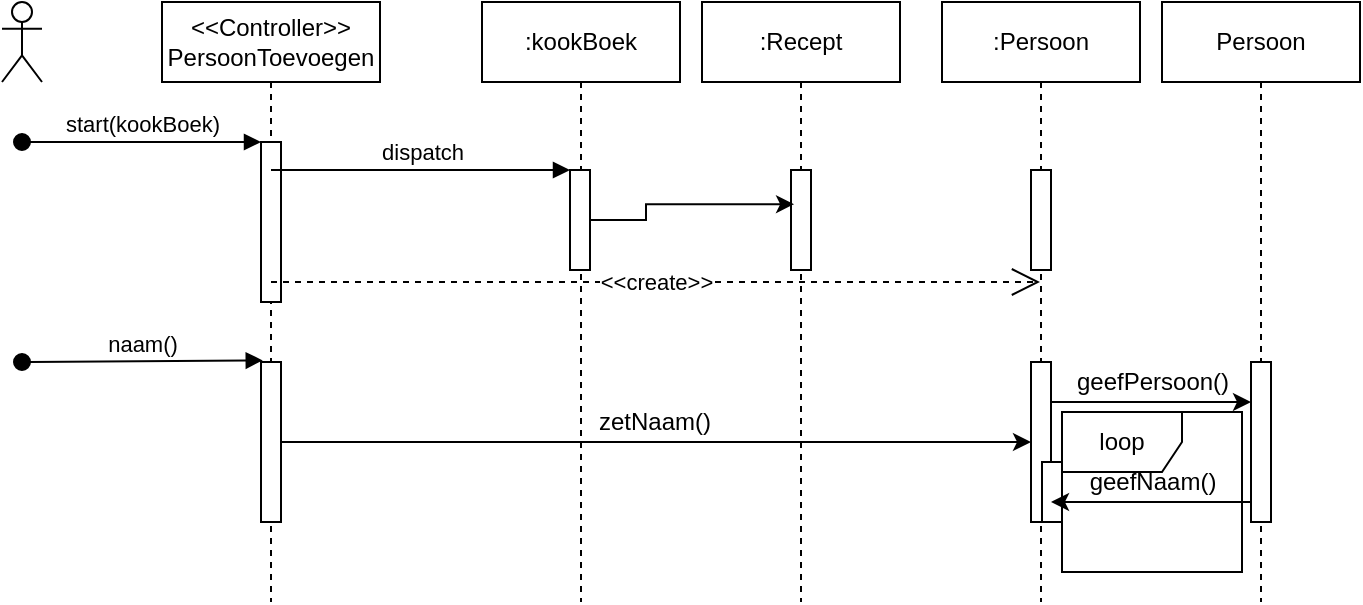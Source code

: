 <mxfile version="12.6.5" type="device"><diagram id="SwICjGGBF-LcS0JFzuy-" name="Page-1"><mxGraphModel dx="981" dy="567" grid="1" gridSize="10" guides="1" tooltips="1" connect="1" arrows="1" fold="1" page="1" pageScale="1" pageWidth="827" pageHeight="1169" math="0" shadow="0"><root><mxCell id="0"/><mxCell id="1" parent="0"/><mxCell id="4HIUlOOVO7TMnIyUoj1g-5" value=":kookBoek" style="shape=umlLifeline;perimeter=lifelinePerimeter;whiteSpace=wrap;html=1;container=1;collapsible=0;recursiveResize=0;outlineConnect=0;" vertex="1" parent="1"><mxGeometry x="270" y="40" width="99" height="300" as="geometry"/></mxCell><mxCell id="4HIUlOOVO7TMnIyUoj1g-17" value="" style="html=1;points=[];perimeter=orthogonalPerimeter;" vertex="1" parent="4HIUlOOVO7TMnIyUoj1g-5"><mxGeometry x="44" y="84" width="10" height="50" as="geometry"/></mxCell><mxCell id="4HIUlOOVO7TMnIyUoj1g-6" value=":Recept" style="shape=umlLifeline;perimeter=lifelinePerimeter;whiteSpace=wrap;html=1;container=1;collapsible=0;recursiveResize=0;outlineConnect=0;" vertex="1" parent="1"><mxGeometry x="380" y="40" width="99" height="300" as="geometry"/></mxCell><mxCell id="4HIUlOOVO7TMnIyUoj1g-20" value="" style="html=1;points=[];perimeter=orthogonalPerimeter;" vertex="1" parent="4HIUlOOVO7TMnIyUoj1g-6"><mxGeometry x="44.5" y="84" width="10" height="50" as="geometry"/></mxCell><mxCell id="4HIUlOOVO7TMnIyUoj1g-7" value="&amp;lt;&amp;lt;Controller&amp;gt;&amp;gt;&lt;br&gt;PersoonToevoegen" style="shape=umlLifeline;perimeter=lifelinePerimeter;whiteSpace=wrap;html=1;container=1;collapsible=0;recursiveResize=0;outlineConnect=0;" vertex="1" parent="1"><mxGeometry x="110" y="40" width="109" height="300" as="geometry"/></mxCell><mxCell id="4HIUlOOVO7TMnIyUoj1g-15" value="" style="html=1;points=[];perimeter=orthogonalPerimeter;" vertex="1" parent="4HIUlOOVO7TMnIyUoj1g-7"><mxGeometry x="49.5" y="70" width="10" height="80" as="geometry"/></mxCell><mxCell id="4HIUlOOVO7TMnIyUoj1g-29" value="" style="html=1;points=[];perimeter=orthogonalPerimeter;" vertex="1" parent="4HIUlOOVO7TMnIyUoj1g-7"><mxGeometry x="49.5" y="180" width="10" height="80" as="geometry"/></mxCell><mxCell id="4HIUlOOVO7TMnIyUoj1g-8" value="" style="shape=umlActor;verticalLabelPosition=bottom;labelBackgroundColor=#ffffff;verticalAlign=top;html=1;" vertex="1" parent="1"><mxGeometry x="30" y="40" width="20" height="40" as="geometry"/></mxCell><mxCell id="4HIUlOOVO7TMnIyUoj1g-16" value="start(kookBoek)" style="html=1;verticalAlign=bottom;startArrow=oval;endArrow=block;startSize=8;" edge="1" target="4HIUlOOVO7TMnIyUoj1g-15" parent="1"><mxGeometry relative="1" as="geometry"><mxPoint x="40" y="110" as="sourcePoint"/></mxGeometry></mxCell><mxCell id="4HIUlOOVO7TMnIyUoj1g-18" value="dispatch" style="html=1;verticalAlign=bottom;endArrow=block;entryX=0;entryY=0;" edge="1" target="4HIUlOOVO7TMnIyUoj1g-17" parent="1" source="4HIUlOOVO7TMnIyUoj1g-7"><mxGeometry relative="1" as="geometry"><mxPoint x="244" y="94" as="sourcePoint"/></mxGeometry></mxCell><mxCell id="4HIUlOOVO7TMnIyUoj1g-24" value="" style="edgeStyle=orthogonalEdgeStyle;rounded=0;orthogonalLoop=1;jettySize=auto;html=1;entryX=0.465;entryY=0.337;entryDx=0;entryDy=0;entryPerimeter=0;" edge="1" parent="1" source="4HIUlOOVO7TMnIyUoj1g-17" target="4HIUlOOVO7TMnIyUoj1g-6"><mxGeometry relative="1" as="geometry"/></mxCell><mxCell id="4HIUlOOVO7TMnIyUoj1g-25" value=":Persoon" style="shape=umlLifeline;perimeter=lifelinePerimeter;whiteSpace=wrap;html=1;container=1;collapsible=0;recursiveResize=0;outlineConnect=0;" vertex="1" parent="1"><mxGeometry x="500" y="40" width="99" height="300" as="geometry"/></mxCell><mxCell id="4HIUlOOVO7TMnIyUoj1g-26" value="" style="html=1;points=[];perimeter=orthogonalPerimeter;" vertex="1" parent="4HIUlOOVO7TMnIyUoj1g-25"><mxGeometry x="44.5" y="84" width="10" height="50" as="geometry"/></mxCell><mxCell id="4HIUlOOVO7TMnIyUoj1g-30" value="" style="html=1;points=[];perimeter=orthogonalPerimeter;" vertex="1" parent="4HIUlOOVO7TMnIyUoj1g-25"><mxGeometry x="44.5" y="180" width="10" height="80" as="geometry"/></mxCell><mxCell id="4HIUlOOVO7TMnIyUoj1g-27" value="&amp;lt;&amp;lt;create&amp;gt;&amp;gt;" style="endArrow=open;endSize=12;dashed=1;html=1;" edge="1" parent="1" source="4HIUlOOVO7TMnIyUoj1g-7" target="4HIUlOOVO7TMnIyUoj1g-25"><mxGeometry width="160" relative="1" as="geometry"><mxPoint x="220" y="240" as="sourcePoint"/><mxPoint x="380" y="240" as="targetPoint"/><Array as="points"><mxPoint x="200" y="180"/></Array></mxGeometry></mxCell><mxCell id="4HIUlOOVO7TMnIyUoj1g-28" value="naam()" style="html=1;verticalAlign=bottom;startArrow=oval;endArrow=block;startSize=8;entryX=0.088;entryY=-0.01;entryDx=0;entryDy=0;entryPerimeter=0;" edge="1" parent="1" target="4HIUlOOVO7TMnIyUoj1g-29"><mxGeometry relative="1" as="geometry"><mxPoint x="40.0" y="220" as="sourcePoint"/><mxPoint x="140" y="220" as="targetPoint"/></mxGeometry></mxCell><mxCell id="4HIUlOOVO7TMnIyUoj1g-31" value="" style="edgeStyle=orthogonalEdgeStyle;rounded=0;orthogonalLoop=1;jettySize=auto;html=1;" edge="1" parent="1" source="4HIUlOOVO7TMnIyUoj1g-29" target="4HIUlOOVO7TMnIyUoj1g-30"><mxGeometry relative="1" as="geometry"/></mxCell><mxCell id="4HIUlOOVO7TMnIyUoj1g-33" value="zetNaam()" style="text;html=1;align=center;verticalAlign=middle;resizable=0;points=[];autosize=1;" vertex="1" parent="1"><mxGeometry x="321" y="240" width="70" height="20" as="geometry"/></mxCell><mxCell id="4HIUlOOVO7TMnIyUoj1g-34" value="Persoon" style="shape=umlLifeline;perimeter=lifelinePerimeter;whiteSpace=wrap;html=1;container=1;collapsible=0;recursiveResize=0;outlineConnect=0;" vertex="1" parent="1"><mxGeometry x="610" y="40" width="99" height="300" as="geometry"/></mxCell><mxCell id="4HIUlOOVO7TMnIyUoj1g-37" value="" style="html=1;points=[];perimeter=orthogonalPerimeter;" vertex="1" parent="4HIUlOOVO7TMnIyUoj1g-34"><mxGeometry x="44.5" y="180" width="10" height="80" as="geometry"/></mxCell><mxCell id="4HIUlOOVO7TMnIyUoj1g-38" value="" style="edgeStyle=orthogonalEdgeStyle;rounded=0;orthogonalLoop=1;jettySize=auto;html=1;" edge="1" parent="1" source="4HIUlOOVO7TMnIyUoj1g-30" target="4HIUlOOVO7TMnIyUoj1g-37"><mxGeometry relative="1" as="geometry"><Array as="points"><mxPoint x="610" y="240"/><mxPoint x="610" y="240"/></Array></mxGeometry></mxCell><mxCell id="4HIUlOOVO7TMnIyUoj1g-39" value="geefPersoon()" style="text;html=1;align=center;verticalAlign=middle;resizable=0;points=[];autosize=1;" vertex="1" parent="1"><mxGeometry x="560" y="220" width="90" height="20" as="geometry"/></mxCell><mxCell id="4HIUlOOVO7TMnIyUoj1g-43" value="geefNaam()" style="text;html=1;align=center;verticalAlign=middle;resizable=0;points=[];autosize=1;" vertex="1" parent="1"><mxGeometry x="565" y="270" width="80" height="20" as="geometry"/></mxCell><mxCell id="4HIUlOOVO7TMnIyUoj1g-44" value="loop" style="shape=umlFrame;whiteSpace=wrap;html=1;" vertex="1" parent="1"><mxGeometry x="560" y="245" width="90" height="80" as="geometry"/></mxCell><mxCell id="4HIUlOOVO7TMnIyUoj1g-45" value="" style="html=1;points=[];perimeter=orthogonalPerimeter;" vertex="1" parent="1"><mxGeometry x="550" y="270" width="10" height="30" as="geometry"/></mxCell><mxCell id="4HIUlOOVO7TMnIyUoj1g-42" style="edgeStyle=orthogonalEdgeStyle;rounded=0;orthogonalLoop=1;jettySize=auto;html=1;" edge="1" parent="1" source="4HIUlOOVO7TMnIyUoj1g-37" target="4HIUlOOVO7TMnIyUoj1g-30"><mxGeometry relative="1" as="geometry"><Array as="points"><mxPoint x="580" y="290"/><mxPoint x="580" y="290"/></Array></mxGeometry></mxCell></root></mxGraphModel></diagram></mxfile>
